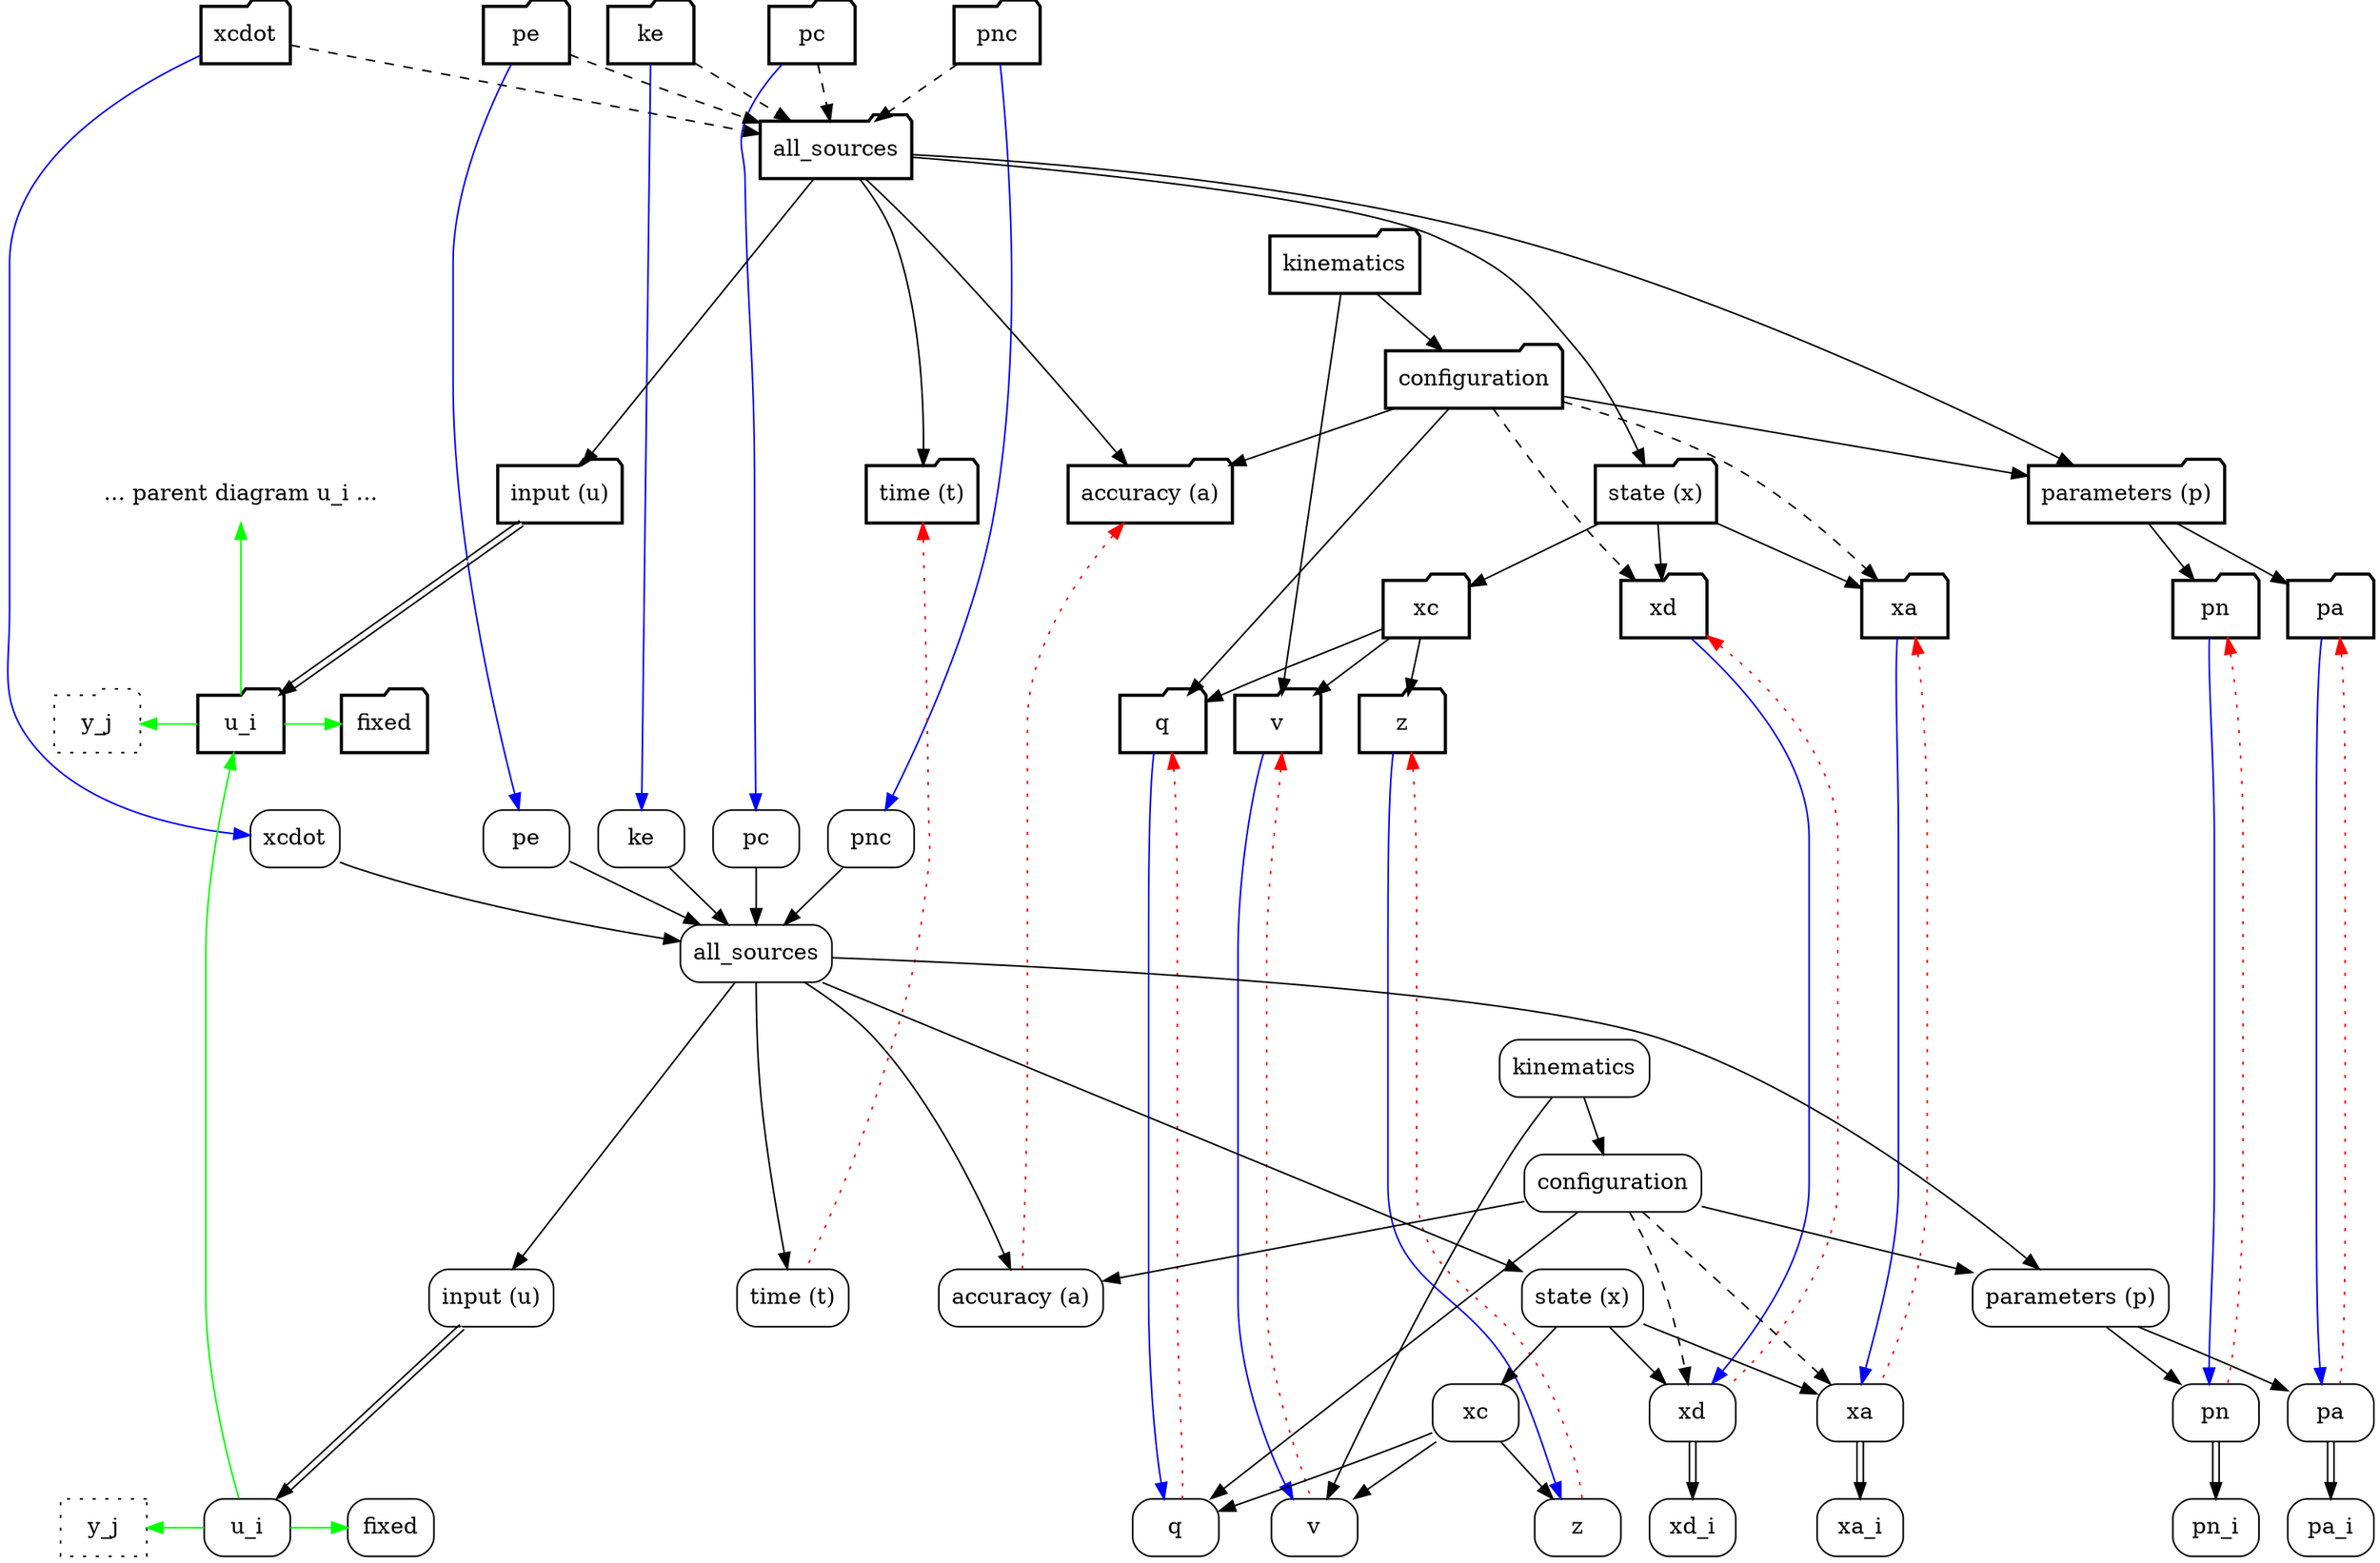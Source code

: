 digraph {
rankdir=TB;

// Declare all of our nodes and their visual shape.  Each statement here is the
// same rank (i.e., one row on the visual layout).
node[shape="folder",style="bold"];
{ rank=same; diag_xcdot; diag_ke; diag_pc; diag_pnc; diag_pe; }
diag_all_sources;
diag_kinematics;
diag_configuration;
{ rank=same; diag_x; diag_p; diag_a; diag_t; diag_u; super_diag_u_i; }
{ rank=same; diag_xc; diag_xd; diag_xa; diag_pn; diag_pa; }
{ rank=same; diag_q; diag_v; diag_z; diag_y; diag_u_i; diag_u_fixed; }
node[shape="rect",style="rounded"];
{ rank=same; leaf_xcdot; leaf_ke; leaf_pc; leaf_pnc; leaf_pe; }
leaf_all_sources;
leaf_kinematics;
leaf_configuration;
{ rank=same; leaf_x; leaf_p; leaf_a; leaf_t; leaf_u; }
{ rank=same; leaf_xc; leaf_xd; leaf_xa; leaf_pn; leaf_pa; }
{ rank=same; leaf_q; leaf_v; leaf_z; leaf_xd_i_all; leaf_xa_i_all;
    leaf_pn_i_all; leaf_pa_i_all; leaf_y; leaf_u_i; leaf_u_fixed; }

// Tweak the top-to-bottom order, beyond what's implied by the underlying
// graph rankings.
// - Stack diag atop leaf, don't intermingle their rows.
{ rank=same; leaf_xcdot; leaf_xcdot_invis[style=invis,label=""]; }
diag_u_i -> leaf_xcdot_invis[style=invis];
// - Stack ..._all_sources atop ..._kinematics, not as a sibling.
{ rank=same; diag_kinematics; dkinvis[style=invis,label=""]; }
{ rank=same; leaf_kinematics; lkinvis[style=invis,label=""]; }
diag_all_sources -> dkinvis[style=invis];
leaf_all_sources -> lkinvis[style=invis];

// Tweak the left-to-right order, beyond the default edge-routing heuristics.
leaf_all_sources[ordering="in"]; diag_all_sources[ordering="in"];
leaf_x[ordering="out"]; diag_x[ordering="out"];
leaf_p[ordering="out"]; diag_p[ordering="out"];
leaf_xc[ordering="out"]; diag_xc[ordering="out"];
leaf_z -> leaf_xd_i_all[style=invis];

// This list exactly mirrors the "Predefined dependency tickets" table.
// We omit some nodes for conciseness.
// (omitted) leaf_nothing
leaf_t[label="time (t)"];
leaf_a[label="accuracy (a)"];
leaf_q[label="q"];
leaf_v[label="v"];
leaf_z[label="z"];
leaf_xc[label="xc"];
leaf_xd[label="xd"]; leaf_xd_i_all[label="xd_i"];
leaf_xa[label="xa"]; leaf_xa_i_all[label="xa_i"];
leaf_x[label="state (x)"];
leaf_pn[label="pn"]; leaf_pn_i_all[label="pn_i"];
leaf_pa[label="pa"]; leaf_pa_i_all[label="pa_i"];
leaf_p[label="parameters (p)"];
leaf_u[label="input (u)"];
leaf_all_sources[label="all_sources"];
leaf_configuration[label="configuration"];
leaf_kinematics[label="kinematics"];
leaf_xcdot[label="xcdot"];
leaf_pe[label="pe"];
leaf_ke[label="ke"];
leaf_pc[label="pc"];
leaf_pnc[label="pnc"];
// (omitted) leaf_pn_i
// (omitted) leaf_pa_i
// (omitted) leaf_xd_i
// (omitted) leaf_xa_i
leaf_u_i[label="u_i"];
leaf_y[label="y_j",style=dotted];
leaf_u_fixed[label="fixed"];
// (omitted) leaf_c_i
leaf_xc -> { leaf_q leaf_v leaf_z };
leaf_xd -> leaf_xd_i_all[color="black:white:black"];
leaf_xa -> leaf_xa_i_all[color="black:white:black"];
leaf_x -> { leaf_xc leaf_xd leaf_xa };
leaf_pn-> leaf_pn_i_all[color="black:white:black"];
leaf_pa -> leaf_pa_i_all[color="black:white:black"];
leaf_p -> { leaf_pn leaf_pa };
leaf_u -> leaf_u_i[color="black:white:black"];
leaf_all_sources -> { leaf_x, leaf_p, leaf_a, leaf_t, leaf_u };
leaf_configuration -> { leaf_q, leaf_p, leaf_a };
  leaf_configuration -> leaf_xd[style="dashed"];  // Footnote 3.
  leaf_configuration -> leaf_xa[style="dashed"];  // Footnote 3.
leaf_kinematics -> { leaf_configuration, leaf_v };
leaf_xcdot-> leaf_all_sources;
leaf_pe -> leaf_all_sources;
leaf_ke -> leaf_all_sources;
leaf_pc -> leaf_all_sources;
leaf_pnc -> leaf_all_sources;
leaf_y -> leaf_u_i[color="green",dir=back,minlen=2];  // Footnote 4.
leaf_u_i -> leaf_u_fixed[color="green",minlen=2];     // Footnote 4.
leaf_u_i -> diag_u_i[color="green",minlen=2];         // Footnote 4.

// This list repeats the above stanza but with "leaf_" renamed to "diag_",
// and with the "footnote 2" edges removed.
// (omitted) leaf_nothing
diag_t[label="time (t)"];
diag_a[label="accuracy (a)"];
diag_q[label="q"];
diag_v[label="v"];
diag_z[label="z"];
diag_xc[label="xc"];
diag_xd[label="xd"];
diag_xa[label="xa"];
diag_x[label="state (x)"];
diag_pn[label="pn"];
diag_pa[label="pa"];
diag_p[label="parameters (p)"];
diag_u[label="input (u)"];
diag_all_sources[label="all_sources"];
diag_configuration[label="configuration"];
diag_kinematics[label="kinematics"];
diag_xcdot[label="xcdot"];
diag_pe[label="pe"];
diag_ke[label="ke"];
diag_pc[label="pc"];
diag_pnc[label="pnc"];
diag_u_i[label="u_i"];
diag_y[label="y_j",style=dotted];
diag_u_fixed[label="fixed"];
// (omitted) diag_c_i
diag_xc -> { diag_q diag_v diag_z };
diag_x -> { diag_xc diag_xd diag_xa };
diag_p -> { diag_pn diag_pa };
diag_u -> diag_u_i[color="black:white:black"];
diag_all_sources -> { diag_x, diag_p, diag_a, diag_t, diag_u };
diag_configuration -> { diag_q, diag_p, diag_a };
  diag_configuration -> diag_xd[style="dashed"];  // Footnote 3.
  diag_configuration -> diag_xa[style="dashed"];  // Footnote 3.
diag_kinematics -> { diag_configuration, diag_v };
diag_xcdot -> diag_all_sources[style="dashed"];   // Footnote 5.
diag_pe -> diag_all_sources[style="dashed"];      // Footnote 5.
diag_ke -> diag_all_sources[style="dashed"];      // Footnote 5.
diag_pc -> diag_all_sources[style="dashed"];      // Footnote 5.
diag_pnc -> diag_all_sources[style="dashed"];     // Footnote 5.
diag_y -> diag_u_i[color="green",dir=back,minlen=2];  // Footnote 4.
diag_u_i -> diag_u_fixed[color="green",minlen=2];     // Footnote 4.
diag_u_i -> super_diag_u_i[color="green",minlen=2];         // Footnote 4.
super_diag_u_i[shape=plaintext,label="... parent diagram u_i ..."];

// This list exactly mirrors the "Diagram-specific implementation" table, for
// the "Subscribes to" column.
diag_q -> leaf_q[color="blue"];
diag_v -> leaf_v[color="blue"];
diag_z -> leaf_z[color="blue"];
diag_xd -> leaf_xd[color="blue"];
diag_xa -> leaf_xa[color="blue"];
diag_pn -> leaf_pn[color="blue"];
diag_pa -> leaf_pa[color="blue"];
diag_xcdot -> leaf_xcdot[color="blue"];
diag_pe -> leaf_pe[color="blue"];
diag_ke -> leaf_ke[color="blue"];
diag_pc -> leaf_pc[color="blue"];
diag_pnc -> leaf_pnc[color="blue"];

// This list exactly mirrors the "Diagram-specific implementation" table, for
// the "Notifications send" column.
diag_t -> leaf_t[dir="back",color="red",style="dotted"];
diag_a -> leaf_a[dir="back",color="red",style="dotted"];
diag_q -> leaf_q[dir="back",color="red",style="dotted"];
diag_v -> leaf_v[dir="back",color="red",style="dotted"];
diag_z -> leaf_z[dir="back",color="red",style="dotted"];
diag_xd -> leaf_xd[dir="back",color="red",style="dotted"];
diag_xa -> leaf_xa[dir="back",color="red",style="dotted"];
diag_pn -> leaf_pn[dir="back",color="red",style="dotted"];
diag_pa -> leaf_pa[dir="back",color="red",style="dotted"];

}  // diagraph
